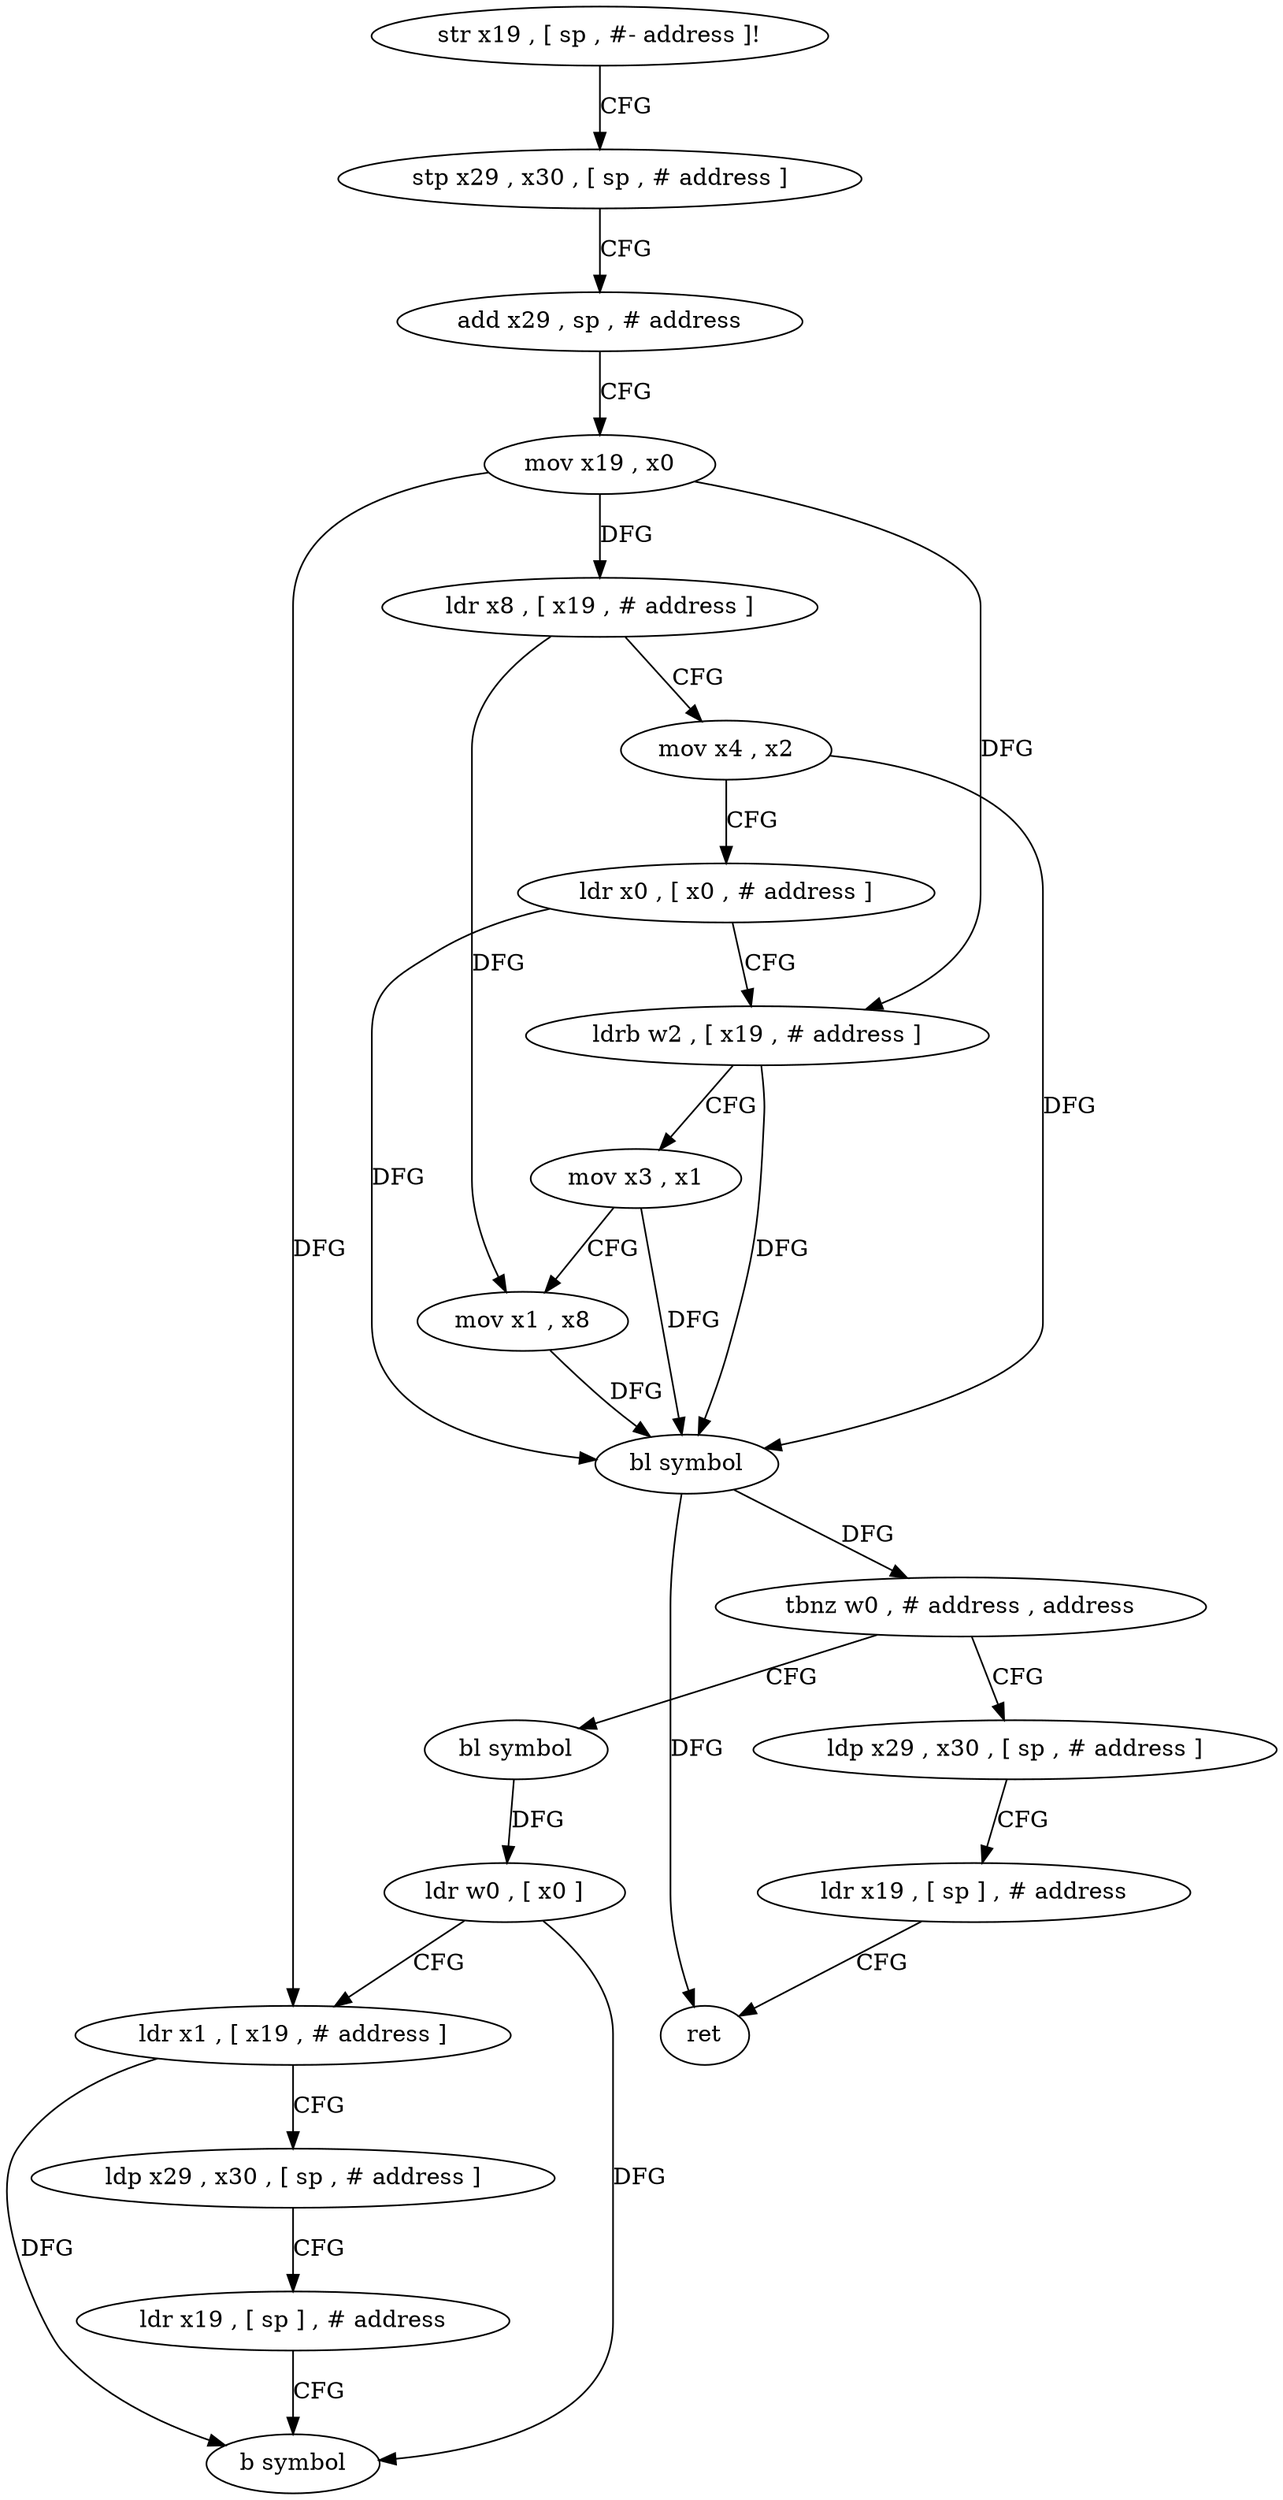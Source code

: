 digraph "func" {
"4240404" [label = "str x19 , [ sp , #- address ]!" ]
"4240408" [label = "stp x29 , x30 , [ sp , # address ]" ]
"4240412" [label = "add x29 , sp , # address" ]
"4240416" [label = "mov x19 , x0" ]
"4240420" [label = "ldr x8 , [ x19 , # address ]" ]
"4240424" [label = "mov x4 , x2" ]
"4240428" [label = "ldr x0 , [ x0 , # address ]" ]
"4240432" [label = "ldrb w2 , [ x19 , # address ]" ]
"4240436" [label = "mov x3 , x1" ]
"4240440" [label = "mov x1 , x8" ]
"4240444" [label = "bl symbol" ]
"4240448" [label = "tbnz w0 , # address , address" ]
"4240464" [label = "bl symbol" ]
"4240452" [label = "ldp x29 , x30 , [ sp , # address ]" ]
"4240468" [label = "ldr w0 , [ x0 ]" ]
"4240472" [label = "ldr x1 , [ x19 , # address ]" ]
"4240476" [label = "ldp x29 , x30 , [ sp , # address ]" ]
"4240480" [label = "ldr x19 , [ sp ] , # address" ]
"4240484" [label = "b symbol" ]
"4240456" [label = "ldr x19 , [ sp ] , # address" ]
"4240460" [label = "ret" ]
"4240404" -> "4240408" [ label = "CFG" ]
"4240408" -> "4240412" [ label = "CFG" ]
"4240412" -> "4240416" [ label = "CFG" ]
"4240416" -> "4240420" [ label = "DFG" ]
"4240416" -> "4240432" [ label = "DFG" ]
"4240416" -> "4240472" [ label = "DFG" ]
"4240420" -> "4240424" [ label = "CFG" ]
"4240420" -> "4240440" [ label = "DFG" ]
"4240424" -> "4240428" [ label = "CFG" ]
"4240424" -> "4240444" [ label = "DFG" ]
"4240428" -> "4240432" [ label = "CFG" ]
"4240428" -> "4240444" [ label = "DFG" ]
"4240432" -> "4240436" [ label = "CFG" ]
"4240432" -> "4240444" [ label = "DFG" ]
"4240436" -> "4240440" [ label = "CFG" ]
"4240436" -> "4240444" [ label = "DFG" ]
"4240440" -> "4240444" [ label = "DFG" ]
"4240444" -> "4240448" [ label = "DFG" ]
"4240444" -> "4240460" [ label = "DFG" ]
"4240448" -> "4240464" [ label = "CFG" ]
"4240448" -> "4240452" [ label = "CFG" ]
"4240464" -> "4240468" [ label = "DFG" ]
"4240452" -> "4240456" [ label = "CFG" ]
"4240468" -> "4240472" [ label = "CFG" ]
"4240468" -> "4240484" [ label = "DFG" ]
"4240472" -> "4240476" [ label = "CFG" ]
"4240472" -> "4240484" [ label = "DFG" ]
"4240476" -> "4240480" [ label = "CFG" ]
"4240480" -> "4240484" [ label = "CFG" ]
"4240456" -> "4240460" [ label = "CFG" ]
}
